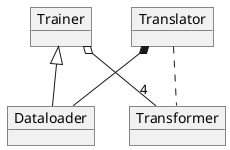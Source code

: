 @startuml
object Dataloader
object Trainer
object Translator

object Transformer

Trainer <|-- Dataloader
Translator *-- Dataloader
Trainer o-- "4" Transformer
Translator .. Transformer


@enduml